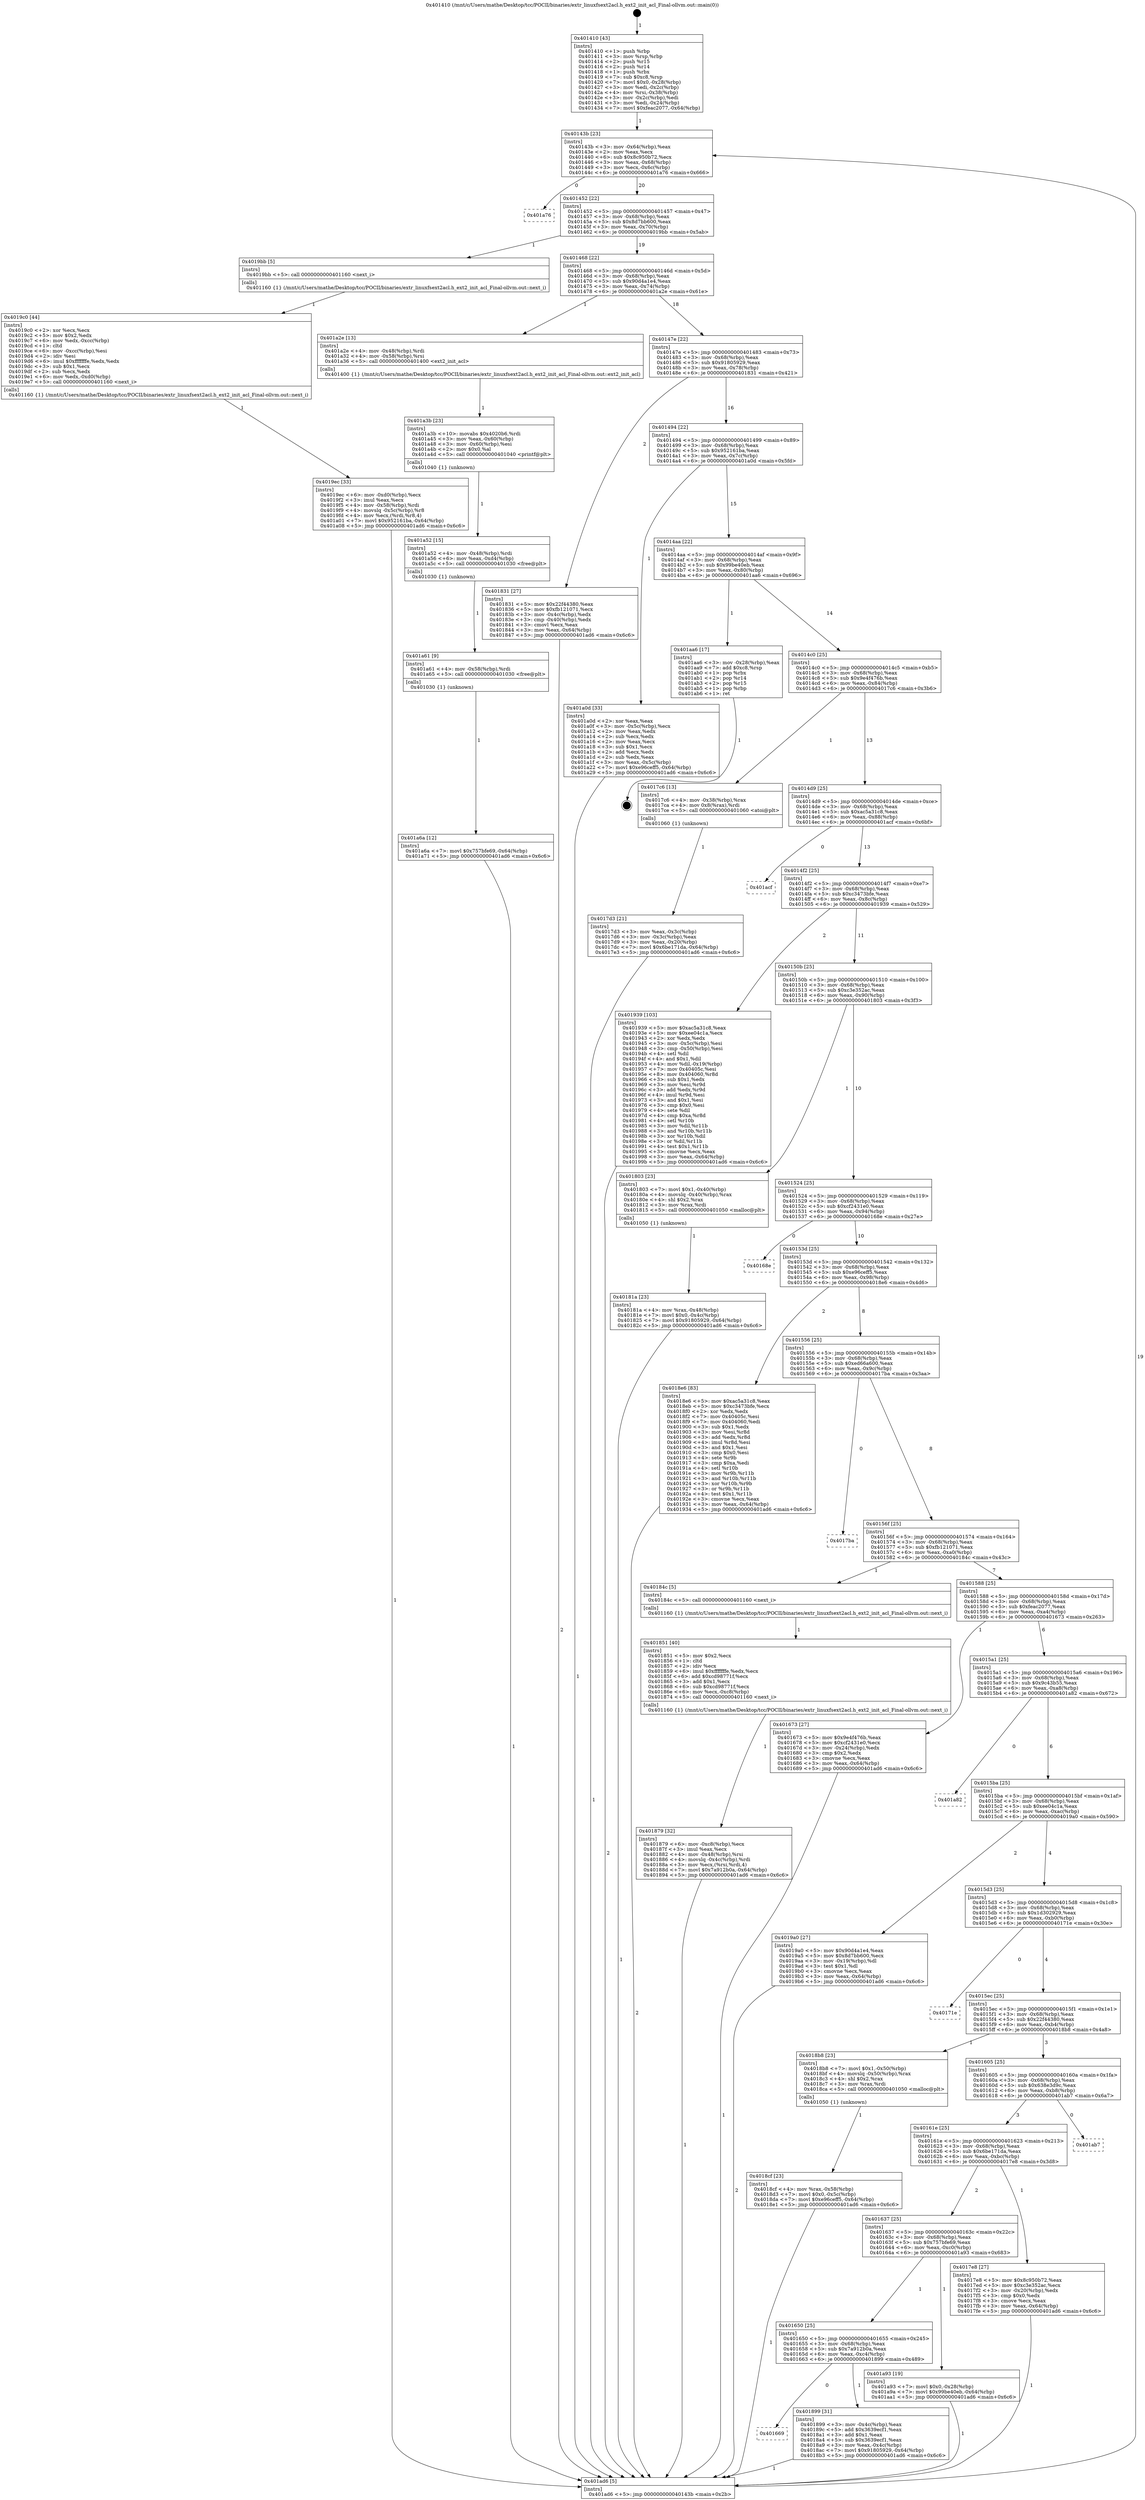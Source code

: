 digraph "0x401410" {
  label = "0x401410 (/mnt/c/Users/mathe/Desktop/tcc/POCII/binaries/extr_linuxfsext2acl.h_ext2_init_acl_Final-ollvm.out::main(0))"
  labelloc = "t"
  node[shape=record]

  Entry [label="",width=0.3,height=0.3,shape=circle,fillcolor=black,style=filled]
  "0x40143b" [label="{
     0x40143b [23]\l
     | [instrs]\l
     &nbsp;&nbsp;0x40143b \<+3\>: mov -0x64(%rbp),%eax\l
     &nbsp;&nbsp;0x40143e \<+2\>: mov %eax,%ecx\l
     &nbsp;&nbsp;0x401440 \<+6\>: sub $0x8c950b72,%ecx\l
     &nbsp;&nbsp;0x401446 \<+3\>: mov %eax,-0x68(%rbp)\l
     &nbsp;&nbsp;0x401449 \<+3\>: mov %ecx,-0x6c(%rbp)\l
     &nbsp;&nbsp;0x40144c \<+6\>: je 0000000000401a76 \<main+0x666\>\l
  }"]
  "0x401a76" [label="{
     0x401a76\l
  }", style=dashed]
  "0x401452" [label="{
     0x401452 [22]\l
     | [instrs]\l
     &nbsp;&nbsp;0x401452 \<+5\>: jmp 0000000000401457 \<main+0x47\>\l
     &nbsp;&nbsp;0x401457 \<+3\>: mov -0x68(%rbp),%eax\l
     &nbsp;&nbsp;0x40145a \<+5\>: sub $0x8d7bb600,%eax\l
     &nbsp;&nbsp;0x40145f \<+3\>: mov %eax,-0x70(%rbp)\l
     &nbsp;&nbsp;0x401462 \<+6\>: je 00000000004019bb \<main+0x5ab\>\l
  }"]
  Exit [label="",width=0.3,height=0.3,shape=circle,fillcolor=black,style=filled,peripheries=2]
  "0x4019bb" [label="{
     0x4019bb [5]\l
     | [instrs]\l
     &nbsp;&nbsp;0x4019bb \<+5\>: call 0000000000401160 \<next_i\>\l
     | [calls]\l
     &nbsp;&nbsp;0x401160 \{1\} (/mnt/c/Users/mathe/Desktop/tcc/POCII/binaries/extr_linuxfsext2acl.h_ext2_init_acl_Final-ollvm.out::next_i)\l
  }"]
  "0x401468" [label="{
     0x401468 [22]\l
     | [instrs]\l
     &nbsp;&nbsp;0x401468 \<+5\>: jmp 000000000040146d \<main+0x5d\>\l
     &nbsp;&nbsp;0x40146d \<+3\>: mov -0x68(%rbp),%eax\l
     &nbsp;&nbsp;0x401470 \<+5\>: sub $0x90d4a1e4,%eax\l
     &nbsp;&nbsp;0x401475 \<+3\>: mov %eax,-0x74(%rbp)\l
     &nbsp;&nbsp;0x401478 \<+6\>: je 0000000000401a2e \<main+0x61e\>\l
  }"]
  "0x401a6a" [label="{
     0x401a6a [12]\l
     | [instrs]\l
     &nbsp;&nbsp;0x401a6a \<+7\>: movl $0x757bfe69,-0x64(%rbp)\l
     &nbsp;&nbsp;0x401a71 \<+5\>: jmp 0000000000401ad6 \<main+0x6c6\>\l
  }"]
  "0x401a2e" [label="{
     0x401a2e [13]\l
     | [instrs]\l
     &nbsp;&nbsp;0x401a2e \<+4\>: mov -0x48(%rbp),%rdi\l
     &nbsp;&nbsp;0x401a32 \<+4\>: mov -0x58(%rbp),%rsi\l
     &nbsp;&nbsp;0x401a36 \<+5\>: call 0000000000401400 \<ext2_init_acl\>\l
     | [calls]\l
     &nbsp;&nbsp;0x401400 \{1\} (/mnt/c/Users/mathe/Desktop/tcc/POCII/binaries/extr_linuxfsext2acl.h_ext2_init_acl_Final-ollvm.out::ext2_init_acl)\l
  }"]
  "0x40147e" [label="{
     0x40147e [22]\l
     | [instrs]\l
     &nbsp;&nbsp;0x40147e \<+5\>: jmp 0000000000401483 \<main+0x73\>\l
     &nbsp;&nbsp;0x401483 \<+3\>: mov -0x68(%rbp),%eax\l
     &nbsp;&nbsp;0x401486 \<+5\>: sub $0x91805929,%eax\l
     &nbsp;&nbsp;0x40148b \<+3\>: mov %eax,-0x78(%rbp)\l
     &nbsp;&nbsp;0x40148e \<+6\>: je 0000000000401831 \<main+0x421\>\l
  }"]
  "0x401a61" [label="{
     0x401a61 [9]\l
     | [instrs]\l
     &nbsp;&nbsp;0x401a61 \<+4\>: mov -0x58(%rbp),%rdi\l
     &nbsp;&nbsp;0x401a65 \<+5\>: call 0000000000401030 \<free@plt\>\l
     | [calls]\l
     &nbsp;&nbsp;0x401030 \{1\} (unknown)\l
  }"]
  "0x401831" [label="{
     0x401831 [27]\l
     | [instrs]\l
     &nbsp;&nbsp;0x401831 \<+5\>: mov $0x22f44380,%eax\l
     &nbsp;&nbsp;0x401836 \<+5\>: mov $0xfb121071,%ecx\l
     &nbsp;&nbsp;0x40183b \<+3\>: mov -0x4c(%rbp),%edx\l
     &nbsp;&nbsp;0x40183e \<+3\>: cmp -0x40(%rbp),%edx\l
     &nbsp;&nbsp;0x401841 \<+3\>: cmovl %ecx,%eax\l
     &nbsp;&nbsp;0x401844 \<+3\>: mov %eax,-0x64(%rbp)\l
     &nbsp;&nbsp;0x401847 \<+5\>: jmp 0000000000401ad6 \<main+0x6c6\>\l
  }"]
  "0x401494" [label="{
     0x401494 [22]\l
     | [instrs]\l
     &nbsp;&nbsp;0x401494 \<+5\>: jmp 0000000000401499 \<main+0x89\>\l
     &nbsp;&nbsp;0x401499 \<+3\>: mov -0x68(%rbp),%eax\l
     &nbsp;&nbsp;0x40149c \<+5\>: sub $0x952161ba,%eax\l
     &nbsp;&nbsp;0x4014a1 \<+3\>: mov %eax,-0x7c(%rbp)\l
     &nbsp;&nbsp;0x4014a4 \<+6\>: je 0000000000401a0d \<main+0x5fd\>\l
  }"]
  "0x401a52" [label="{
     0x401a52 [15]\l
     | [instrs]\l
     &nbsp;&nbsp;0x401a52 \<+4\>: mov -0x48(%rbp),%rdi\l
     &nbsp;&nbsp;0x401a56 \<+6\>: mov %eax,-0xd4(%rbp)\l
     &nbsp;&nbsp;0x401a5c \<+5\>: call 0000000000401030 \<free@plt\>\l
     | [calls]\l
     &nbsp;&nbsp;0x401030 \{1\} (unknown)\l
  }"]
  "0x401a0d" [label="{
     0x401a0d [33]\l
     | [instrs]\l
     &nbsp;&nbsp;0x401a0d \<+2\>: xor %eax,%eax\l
     &nbsp;&nbsp;0x401a0f \<+3\>: mov -0x5c(%rbp),%ecx\l
     &nbsp;&nbsp;0x401a12 \<+2\>: mov %eax,%edx\l
     &nbsp;&nbsp;0x401a14 \<+2\>: sub %ecx,%edx\l
     &nbsp;&nbsp;0x401a16 \<+2\>: mov %eax,%ecx\l
     &nbsp;&nbsp;0x401a18 \<+3\>: sub $0x1,%ecx\l
     &nbsp;&nbsp;0x401a1b \<+2\>: add %ecx,%edx\l
     &nbsp;&nbsp;0x401a1d \<+2\>: sub %edx,%eax\l
     &nbsp;&nbsp;0x401a1f \<+3\>: mov %eax,-0x5c(%rbp)\l
     &nbsp;&nbsp;0x401a22 \<+7\>: movl $0xe96ceff5,-0x64(%rbp)\l
     &nbsp;&nbsp;0x401a29 \<+5\>: jmp 0000000000401ad6 \<main+0x6c6\>\l
  }"]
  "0x4014aa" [label="{
     0x4014aa [22]\l
     | [instrs]\l
     &nbsp;&nbsp;0x4014aa \<+5\>: jmp 00000000004014af \<main+0x9f\>\l
     &nbsp;&nbsp;0x4014af \<+3\>: mov -0x68(%rbp),%eax\l
     &nbsp;&nbsp;0x4014b2 \<+5\>: sub $0x99be40eb,%eax\l
     &nbsp;&nbsp;0x4014b7 \<+3\>: mov %eax,-0x80(%rbp)\l
     &nbsp;&nbsp;0x4014ba \<+6\>: je 0000000000401aa6 \<main+0x696\>\l
  }"]
  "0x401a3b" [label="{
     0x401a3b [23]\l
     | [instrs]\l
     &nbsp;&nbsp;0x401a3b \<+10\>: movabs $0x4020b6,%rdi\l
     &nbsp;&nbsp;0x401a45 \<+3\>: mov %eax,-0x60(%rbp)\l
     &nbsp;&nbsp;0x401a48 \<+3\>: mov -0x60(%rbp),%esi\l
     &nbsp;&nbsp;0x401a4b \<+2\>: mov $0x0,%al\l
     &nbsp;&nbsp;0x401a4d \<+5\>: call 0000000000401040 \<printf@plt\>\l
     | [calls]\l
     &nbsp;&nbsp;0x401040 \{1\} (unknown)\l
  }"]
  "0x401aa6" [label="{
     0x401aa6 [17]\l
     | [instrs]\l
     &nbsp;&nbsp;0x401aa6 \<+3\>: mov -0x28(%rbp),%eax\l
     &nbsp;&nbsp;0x401aa9 \<+7\>: add $0xc8,%rsp\l
     &nbsp;&nbsp;0x401ab0 \<+1\>: pop %rbx\l
     &nbsp;&nbsp;0x401ab1 \<+2\>: pop %r14\l
     &nbsp;&nbsp;0x401ab3 \<+2\>: pop %r15\l
     &nbsp;&nbsp;0x401ab5 \<+1\>: pop %rbp\l
     &nbsp;&nbsp;0x401ab6 \<+1\>: ret\l
  }"]
  "0x4014c0" [label="{
     0x4014c0 [25]\l
     | [instrs]\l
     &nbsp;&nbsp;0x4014c0 \<+5\>: jmp 00000000004014c5 \<main+0xb5\>\l
     &nbsp;&nbsp;0x4014c5 \<+3\>: mov -0x68(%rbp),%eax\l
     &nbsp;&nbsp;0x4014c8 \<+5\>: sub $0x9e4f476b,%eax\l
     &nbsp;&nbsp;0x4014cd \<+6\>: mov %eax,-0x84(%rbp)\l
     &nbsp;&nbsp;0x4014d3 \<+6\>: je 00000000004017c6 \<main+0x3b6\>\l
  }"]
  "0x4019ec" [label="{
     0x4019ec [33]\l
     | [instrs]\l
     &nbsp;&nbsp;0x4019ec \<+6\>: mov -0xd0(%rbp),%ecx\l
     &nbsp;&nbsp;0x4019f2 \<+3\>: imul %eax,%ecx\l
     &nbsp;&nbsp;0x4019f5 \<+4\>: mov -0x58(%rbp),%rdi\l
     &nbsp;&nbsp;0x4019f9 \<+4\>: movslq -0x5c(%rbp),%r8\l
     &nbsp;&nbsp;0x4019fd \<+4\>: mov %ecx,(%rdi,%r8,4)\l
     &nbsp;&nbsp;0x401a01 \<+7\>: movl $0x952161ba,-0x64(%rbp)\l
     &nbsp;&nbsp;0x401a08 \<+5\>: jmp 0000000000401ad6 \<main+0x6c6\>\l
  }"]
  "0x4017c6" [label="{
     0x4017c6 [13]\l
     | [instrs]\l
     &nbsp;&nbsp;0x4017c6 \<+4\>: mov -0x38(%rbp),%rax\l
     &nbsp;&nbsp;0x4017ca \<+4\>: mov 0x8(%rax),%rdi\l
     &nbsp;&nbsp;0x4017ce \<+5\>: call 0000000000401060 \<atoi@plt\>\l
     | [calls]\l
     &nbsp;&nbsp;0x401060 \{1\} (unknown)\l
  }"]
  "0x4014d9" [label="{
     0x4014d9 [25]\l
     | [instrs]\l
     &nbsp;&nbsp;0x4014d9 \<+5\>: jmp 00000000004014de \<main+0xce\>\l
     &nbsp;&nbsp;0x4014de \<+3\>: mov -0x68(%rbp),%eax\l
     &nbsp;&nbsp;0x4014e1 \<+5\>: sub $0xac5a31c8,%eax\l
     &nbsp;&nbsp;0x4014e6 \<+6\>: mov %eax,-0x88(%rbp)\l
     &nbsp;&nbsp;0x4014ec \<+6\>: je 0000000000401acf \<main+0x6bf\>\l
  }"]
  "0x4019c0" [label="{
     0x4019c0 [44]\l
     | [instrs]\l
     &nbsp;&nbsp;0x4019c0 \<+2\>: xor %ecx,%ecx\l
     &nbsp;&nbsp;0x4019c2 \<+5\>: mov $0x2,%edx\l
     &nbsp;&nbsp;0x4019c7 \<+6\>: mov %edx,-0xcc(%rbp)\l
     &nbsp;&nbsp;0x4019cd \<+1\>: cltd\l
     &nbsp;&nbsp;0x4019ce \<+6\>: mov -0xcc(%rbp),%esi\l
     &nbsp;&nbsp;0x4019d4 \<+2\>: idiv %esi\l
     &nbsp;&nbsp;0x4019d6 \<+6\>: imul $0xfffffffe,%edx,%edx\l
     &nbsp;&nbsp;0x4019dc \<+3\>: sub $0x1,%ecx\l
     &nbsp;&nbsp;0x4019df \<+2\>: sub %ecx,%edx\l
     &nbsp;&nbsp;0x4019e1 \<+6\>: mov %edx,-0xd0(%rbp)\l
     &nbsp;&nbsp;0x4019e7 \<+5\>: call 0000000000401160 \<next_i\>\l
     | [calls]\l
     &nbsp;&nbsp;0x401160 \{1\} (/mnt/c/Users/mathe/Desktop/tcc/POCII/binaries/extr_linuxfsext2acl.h_ext2_init_acl_Final-ollvm.out::next_i)\l
  }"]
  "0x401acf" [label="{
     0x401acf\l
  }", style=dashed]
  "0x4014f2" [label="{
     0x4014f2 [25]\l
     | [instrs]\l
     &nbsp;&nbsp;0x4014f2 \<+5\>: jmp 00000000004014f7 \<main+0xe7\>\l
     &nbsp;&nbsp;0x4014f7 \<+3\>: mov -0x68(%rbp),%eax\l
     &nbsp;&nbsp;0x4014fa \<+5\>: sub $0xc3473bfe,%eax\l
     &nbsp;&nbsp;0x4014ff \<+6\>: mov %eax,-0x8c(%rbp)\l
     &nbsp;&nbsp;0x401505 \<+6\>: je 0000000000401939 \<main+0x529\>\l
  }"]
  "0x4018cf" [label="{
     0x4018cf [23]\l
     | [instrs]\l
     &nbsp;&nbsp;0x4018cf \<+4\>: mov %rax,-0x58(%rbp)\l
     &nbsp;&nbsp;0x4018d3 \<+7\>: movl $0x0,-0x5c(%rbp)\l
     &nbsp;&nbsp;0x4018da \<+7\>: movl $0xe96ceff5,-0x64(%rbp)\l
     &nbsp;&nbsp;0x4018e1 \<+5\>: jmp 0000000000401ad6 \<main+0x6c6\>\l
  }"]
  "0x401939" [label="{
     0x401939 [103]\l
     | [instrs]\l
     &nbsp;&nbsp;0x401939 \<+5\>: mov $0xac5a31c8,%eax\l
     &nbsp;&nbsp;0x40193e \<+5\>: mov $0xee04c1a,%ecx\l
     &nbsp;&nbsp;0x401943 \<+2\>: xor %edx,%edx\l
     &nbsp;&nbsp;0x401945 \<+3\>: mov -0x5c(%rbp),%esi\l
     &nbsp;&nbsp;0x401948 \<+3\>: cmp -0x50(%rbp),%esi\l
     &nbsp;&nbsp;0x40194b \<+4\>: setl %dil\l
     &nbsp;&nbsp;0x40194f \<+4\>: and $0x1,%dil\l
     &nbsp;&nbsp;0x401953 \<+4\>: mov %dil,-0x19(%rbp)\l
     &nbsp;&nbsp;0x401957 \<+7\>: mov 0x40405c,%esi\l
     &nbsp;&nbsp;0x40195e \<+8\>: mov 0x404060,%r8d\l
     &nbsp;&nbsp;0x401966 \<+3\>: sub $0x1,%edx\l
     &nbsp;&nbsp;0x401969 \<+3\>: mov %esi,%r9d\l
     &nbsp;&nbsp;0x40196c \<+3\>: add %edx,%r9d\l
     &nbsp;&nbsp;0x40196f \<+4\>: imul %r9d,%esi\l
     &nbsp;&nbsp;0x401973 \<+3\>: and $0x1,%esi\l
     &nbsp;&nbsp;0x401976 \<+3\>: cmp $0x0,%esi\l
     &nbsp;&nbsp;0x401979 \<+4\>: sete %dil\l
     &nbsp;&nbsp;0x40197d \<+4\>: cmp $0xa,%r8d\l
     &nbsp;&nbsp;0x401981 \<+4\>: setl %r10b\l
     &nbsp;&nbsp;0x401985 \<+3\>: mov %dil,%r11b\l
     &nbsp;&nbsp;0x401988 \<+3\>: and %r10b,%r11b\l
     &nbsp;&nbsp;0x40198b \<+3\>: xor %r10b,%dil\l
     &nbsp;&nbsp;0x40198e \<+3\>: or %dil,%r11b\l
     &nbsp;&nbsp;0x401991 \<+4\>: test $0x1,%r11b\l
     &nbsp;&nbsp;0x401995 \<+3\>: cmovne %ecx,%eax\l
     &nbsp;&nbsp;0x401998 \<+3\>: mov %eax,-0x64(%rbp)\l
     &nbsp;&nbsp;0x40199b \<+5\>: jmp 0000000000401ad6 \<main+0x6c6\>\l
  }"]
  "0x40150b" [label="{
     0x40150b [25]\l
     | [instrs]\l
     &nbsp;&nbsp;0x40150b \<+5\>: jmp 0000000000401510 \<main+0x100\>\l
     &nbsp;&nbsp;0x401510 \<+3\>: mov -0x68(%rbp),%eax\l
     &nbsp;&nbsp;0x401513 \<+5\>: sub $0xc3e352ac,%eax\l
     &nbsp;&nbsp;0x401518 \<+6\>: mov %eax,-0x90(%rbp)\l
     &nbsp;&nbsp;0x40151e \<+6\>: je 0000000000401803 \<main+0x3f3\>\l
  }"]
  "0x401669" [label="{
     0x401669\l
  }", style=dashed]
  "0x401803" [label="{
     0x401803 [23]\l
     | [instrs]\l
     &nbsp;&nbsp;0x401803 \<+7\>: movl $0x1,-0x40(%rbp)\l
     &nbsp;&nbsp;0x40180a \<+4\>: movslq -0x40(%rbp),%rax\l
     &nbsp;&nbsp;0x40180e \<+4\>: shl $0x2,%rax\l
     &nbsp;&nbsp;0x401812 \<+3\>: mov %rax,%rdi\l
     &nbsp;&nbsp;0x401815 \<+5\>: call 0000000000401050 \<malloc@plt\>\l
     | [calls]\l
     &nbsp;&nbsp;0x401050 \{1\} (unknown)\l
  }"]
  "0x401524" [label="{
     0x401524 [25]\l
     | [instrs]\l
     &nbsp;&nbsp;0x401524 \<+5\>: jmp 0000000000401529 \<main+0x119\>\l
     &nbsp;&nbsp;0x401529 \<+3\>: mov -0x68(%rbp),%eax\l
     &nbsp;&nbsp;0x40152c \<+5\>: sub $0xcf2431e0,%eax\l
     &nbsp;&nbsp;0x401531 \<+6\>: mov %eax,-0x94(%rbp)\l
     &nbsp;&nbsp;0x401537 \<+6\>: je 000000000040168e \<main+0x27e\>\l
  }"]
  "0x401899" [label="{
     0x401899 [31]\l
     | [instrs]\l
     &nbsp;&nbsp;0x401899 \<+3\>: mov -0x4c(%rbp),%eax\l
     &nbsp;&nbsp;0x40189c \<+5\>: add $0x3639ecf1,%eax\l
     &nbsp;&nbsp;0x4018a1 \<+3\>: add $0x1,%eax\l
     &nbsp;&nbsp;0x4018a4 \<+5\>: sub $0x3639ecf1,%eax\l
     &nbsp;&nbsp;0x4018a9 \<+3\>: mov %eax,-0x4c(%rbp)\l
     &nbsp;&nbsp;0x4018ac \<+7\>: movl $0x91805929,-0x64(%rbp)\l
     &nbsp;&nbsp;0x4018b3 \<+5\>: jmp 0000000000401ad6 \<main+0x6c6\>\l
  }"]
  "0x40168e" [label="{
     0x40168e\l
  }", style=dashed]
  "0x40153d" [label="{
     0x40153d [25]\l
     | [instrs]\l
     &nbsp;&nbsp;0x40153d \<+5\>: jmp 0000000000401542 \<main+0x132\>\l
     &nbsp;&nbsp;0x401542 \<+3\>: mov -0x68(%rbp),%eax\l
     &nbsp;&nbsp;0x401545 \<+5\>: sub $0xe96ceff5,%eax\l
     &nbsp;&nbsp;0x40154a \<+6\>: mov %eax,-0x98(%rbp)\l
     &nbsp;&nbsp;0x401550 \<+6\>: je 00000000004018e6 \<main+0x4d6\>\l
  }"]
  "0x401650" [label="{
     0x401650 [25]\l
     | [instrs]\l
     &nbsp;&nbsp;0x401650 \<+5\>: jmp 0000000000401655 \<main+0x245\>\l
     &nbsp;&nbsp;0x401655 \<+3\>: mov -0x68(%rbp),%eax\l
     &nbsp;&nbsp;0x401658 \<+5\>: sub $0x7a912b0a,%eax\l
     &nbsp;&nbsp;0x40165d \<+6\>: mov %eax,-0xc4(%rbp)\l
     &nbsp;&nbsp;0x401663 \<+6\>: je 0000000000401899 \<main+0x489\>\l
  }"]
  "0x4018e6" [label="{
     0x4018e6 [83]\l
     | [instrs]\l
     &nbsp;&nbsp;0x4018e6 \<+5\>: mov $0xac5a31c8,%eax\l
     &nbsp;&nbsp;0x4018eb \<+5\>: mov $0xc3473bfe,%ecx\l
     &nbsp;&nbsp;0x4018f0 \<+2\>: xor %edx,%edx\l
     &nbsp;&nbsp;0x4018f2 \<+7\>: mov 0x40405c,%esi\l
     &nbsp;&nbsp;0x4018f9 \<+7\>: mov 0x404060,%edi\l
     &nbsp;&nbsp;0x401900 \<+3\>: sub $0x1,%edx\l
     &nbsp;&nbsp;0x401903 \<+3\>: mov %esi,%r8d\l
     &nbsp;&nbsp;0x401906 \<+3\>: add %edx,%r8d\l
     &nbsp;&nbsp;0x401909 \<+4\>: imul %r8d,%esi\l
     &nbsp;&nbsp;0x40190d \<+3\>: and $0x1,%esi\l
     &nbsp;&nbsp;0x401910 \<+3\>: cmp $0x0,%esi\l
     &nbsp;&nbsp;0x401913 \<+4\>: sete %r9b\l
     &nbsp;&nbsp;0x401917 \<+3\>: cmp $0xa,%edi\l
     &nbsp;&nbsp;0x40191a \<+4\>: setl %r10b\l
     &nbsp;&nbsp;0x40191e \<+3\>: mov %r9b,%r11b\l
     &nbsp;&nbsp;0x401921 \<+3\>: and %r10b,%r11b\l
     &nbsp;&nbsp;0x401924 \<+3\>: xor %r10b,%r9b\l
     &nbsp;&nbsp;0x401927 \<+3\>: or %r9b,%r11b\l
     &nbsp;&nbsp;0x40192a \<+4\>: test $0x1,%r11b\l
     &nbsp;&nbsp;0x40192e \<+3\>: cmovne %ecx,%eax\l
     &nbsp;&nbsp;0x401931 \<+3\>: mov %eax,-0x64(%rbp)\l
     &nbsp;&nbsp;0x401934 \<+5\>: jmp 0000000000401ad6 \<main+0x6c6\>\l
  }"]
  "0x401556" [label="{
     0x401556 [25]\l
     | [instrs]\l
     &nbsp;&nbsp;0x401556 \<+5\>: jmp 000000000040155b \<main+0x14b\>\l
     &nbsp;&nbsp;0x40155b \<+3\>: mov -0x68(%rbp),%eax\l
     &nbsp;&nbsp;0x40155e \<+5\>: sub $0xed66a600,%eax\l
     &nbsp;&nbsp;0x401563 \<+6\>: mov %eax,-0x9c(%rbp)\l
     &nbsp;&nbsp;0x401569 \<+6\>: je 00000000004017ba \<main+0x3aa\>\l
  }"]
  "0x401a93" [label="{
     0x401a93 [19]\l
     | [instrs]\l
     &nbsp;&nbsp;0x401a93 \<+7\>: movl $0x0,-0x28(%rbp)\l
     &nbsp;&nbsp;0x401a9a \<+7\>: movl $0x99be40eb,-0x64(%rbp)\l
     &nbsp;&nbsp;0x401aa1 \<+5\>: jmp 0000000000401ad6 \<main+0x6c6\>\l
  }"]
  "0x4017ba" [label="{
     0x4017ba\l
  }", style=dashed]
  "0x40156f" [label="{
     0x40156f [25]\l
     | [instrs]\l
     &nbsp;&nbsp;0x40156f \<+5\>: jmp 0000000000401574 \<main+0x164\>\l
     &nbsp;&nbsp;0x401574 \<+3\>: mov -0x68(%rbp),%eax\l
     &nbsp;&nbsp;0x401577 \<+5\>: sub $0xfb121071,%eax\l
     &nbsp;&nbsp;0x40157c \<+6\>: mov %eax,-0xa0(%rbp)\l
     &nbsp;&nbsp;0x401582 \<+6\>: je 000000000040184c \<main+0x43c\>\l
  }"]
  "0x401879" [label="{
     0x401879 [32]\l
     | [instrs]\l
     &nbsp;&nbsp;0x401879 \<+6\>: mov -0xc8(%rbp),%ecx\l
     &nbsp;&nbsp;0x40187f \<+3\>: imul %eax,%ecx\l
     &nbsp;&nbsp;0x401882 \<+4\>: mov -0x48(%rbp),%rsi\l
     &nbsp;&nbsp;0x401886 \<+4\>: movslq -0x4c(%rbp),%rdi\l
     &nbsp;&nbsp;0x40188a \<+3\>: mov %ecx,(%rsi,%rdi,4)\l
     &nbsp;&nbsp;0x40188d \<+7\>: movl $0x7a912b0a,-0x64(%rbp)\l
     &nbsp;&nbsp;0x401894 \<+5\>: jmp 0000000000401ad6 \<main+0x6c6\>\l
  }"]
  "0x40184c" [label="{
     0x40184c [5]\l
     | [instrs]\l
     &nbsp;&nbsp;0x40184c \<+5\>: call 0000000000401160 \<next_i\>\l
     | [calls]\l
     &nbsp;&nbsp;0x401160 \{1\} (/mnt/c/Users/mathe/Desktop/tcc/POCII/binaries/extr_linuxfsext2acl.h_ext2_init_acl_Final-ollvm.out::next_i)\l
  }"]
  "0x401588" [label="{
     0x401588 [25]\l
     | [instrs]\l
     &nbsp;&nbsp;0x401588 \<+5\>: jmp 000000000040158d \<main+0x17d\>\l
     &nbsp;&nbsp;0x40158d \<+3\>: mov -0x68(%rbp),%eax\l
     &nbsp;&nbsp;0x401590 \<+5\>: sub $0xfeac2077,%eax\l
     &nbsp;&nbsp;0x401595 \<+6\>: mov %eax,-0xa4(%rbp)\l
     &nbsp;&nbsp;0x40159b \<+6\>: je 0000000000401673 \<main+0x263\>\l
  }"]
  "0x401851" [label="{
     0x401851 [40]\l
     | [instrs]\l
     &nbsp;&nbsp;0x401851 \<+5\>: mov $0x2,%ecx\l
     &nbsp;&nbsp;0x401856 \<+1\>: cltd\l
     &nbsp;&nbsp;0x401857 \<+2\>: idiv %ecx\l
     &nbsp;&nbsp;0x401859 \<+6\>: imul $0xfffffffe,%edx,%ecx\l
     &nbsp;&nbsp;0x40185f \<+6\>: add $0xcd98771f,%ecx\l
     &nbsp;&nbsp;0x401865 \<+3\>: add $0x1,%ecx\l
     &nbsp;&nbsp;0x401868 \<+6\>: sub $0xcd98771f,%ecx\l
     &nbsp;&nbsp;0x40186e \<+6\>: mov %ecx,-0xc8(%rbp)\l
     &nbsp;&nbsp;0x401874 \<+5\>: call 0000000000401160 \<next_i\>\l
     | [calls]\l
     &nbsp;&nbsp;0x401160 \{1\} (/mnt/c/Users/mathe/Desktop/tcc/POCII/binaries/extr_linuxfsext2acl.h_ext2_init_acl_Final-ollvm.out::next_i)\l
  }"]
  "0x401673" [label="{
     0x401673 [27]\l
     | [instrs]\l
     &nbsp;&nbsp;0x401673 \<+5\>: mov $0x9e4f476b,%eax\l
     &nbsp;&nbsp;0x401678 \<+5\>: mov $0xcf2431e0,%ecx\l
     &nbsp;&nbsp;0x40167d \<+3\>: mov -0x24(%rbp),%edx\l
     &nbsp;&nbsp;0x401680 \<+3\>: cmp $0x2,%edx\l
     &nbsp;&nbsp;0x401683 \<+3\>: cmovne %ecx,%eax\l
     &nbsp;&nbsp;0x401686 \<+3\>: mov %eax,-0x64(%rbp)\l
     &nbsp;&nbsp;0x401689 \<+5\>: jmp 0000000000401ad6 \<main+0x6c6\>\l
  }"]
  "0x4015a1" [label="{
     0x4015a1 [25]\l
     | [instrs]\l
     &nbsp;&nbsp;0x4015a1 \<+5\>: jmp 00000000004015a6 \<main+0x196\>\l
     &nbsp;&nbsp;0x4015a6 \<+3\>: mov -0x68(%rbp),%eax\l
     &nbsp;&nbsp;0x4015a9 \<+5\>: sub $0x9c43b55,%eax\l
     &nbsp;&nbsp;0x4015ae \<+6\>: mov %eax,-0xa8(%rbp)\l
     &nbsp;&nbsp;0x4015b4 \<+6\>: je 0000000000401a82 \<main+0x672\>\l
  }"]
  "0x401ad6" [label="{
     0x401ad6 [5]\l
     | [instrs]\l
     &nbsp;&nbsp;0x401ad6 \<+5\>: jmp 000000000040143b \<main+0x2b\>\l
  }"]
  "0x401410" [label="{
     0x401410 [43]\l
     | [instrs]\l
     &nbsp;&nbsp;0x401410 \<+1\>: push %rbp\l
     &nbsp;&nbsp;0x401411 \<+3\>: mov %rsp,%rbp\l
     &nbsp;&nbsp;0x401414 \<+2\>: push %r15\l
     &nbsp;&nbsp;0x401416 \<+2\>: push %r14\l
     &nbsp;&nbsp;0x401418 \<+1\>: push %rbx\l
     &nbsp;&nbsp;0x401419 \<+7\>: sub $0xc8,%rsp\l
     &nbsp;&nbsp;0x401420 \<+7\>: movl $0x0,-0x28(%rbp)\l
     &nbsp;&nbsp;0x401427 \<+3\>: mov %edi,-0x2c(%rbp)\l
     &nbsp;&nbsp;0x40142a \<+4\>: mov %rsi,-0x38(%rbp)\l
     &nbsp;&nbsp;0x40142e \<+3\>: mov -0x2c(%rbp),%edi\l
     &nbsp;&nbsp;0x401431 \<+3\>: mov %edi,-0x24(%rbp)\l
     &nbsp;&nbsp;0x401434 \<+7\>: movl $0xfeac2077,-0x64(%rbp)\l
  }"]
  "0x4017d3" [label="{
     0x4017d3 [21]\l
     | [instrs]\l
     &nbsp;&nbsp;0x4017d3 \<+3\>: mov %eax,-0x3c(%rbp)\l
     &nbsp;&nbsp;0x4017d6 \<+3\>: mov -0x3c(%rbp),%eax\l
     &nbsp;&nbsp;0x4017d9 \<+3\>: mov %eax,-0x20(%rbp)\l
     &nbsp;&nbsp;0x4017dc \<+7\>: movl $0x6be171da,-0x64(%rbp)\l
     &nbsp;&nbsp;0x4017e3 \<+5\>: jmp 0000000000401ad6 \<main+0x6c6\>\l
  }"]
  "0x40181a" [label="{
     0x40181a [23]\l
     | [instrs]\l
     &nbsp;&nbsp;0x40181a \<+4\>: mov %rax,-0x48(%rbp)\l
     &nbsp;&nbsp;0x40181e \<+7\>: movl $0x0,-0x4c(%rbp)\l
     &nbsp;&nbsp;0x401825 \<+7\>: movl $0x91805929,-0x64(%rbp)\l
     &nbsp;&nbsp;0x40182c \<+5\>: jmp 0000000000401ad6 \<main+0x6c6\>\l
  }"]
  "0x401a82" [label="{
     0x401a82\l
  }", style=dashed]
  "0x4015ba" [label="{
     0x4015ba [25]\l
     | [instrs]\l
     &nbsp;&nbsp;0x4015ba \<+5\>: jmp 00000000004015bf \<main+0x1af\>\l
     &nbsp;&nbsp;0x4015bf \<+3\>: mov -0x68(%rbp),%eax\l
     &nbsp;&nbsp;0x4015c2 \<+5\>: sub $0xee04c1a,%eax\l
     &nbsp;&nbsp;0x4015c7 \<+6\>: mov %eax,-0xac(%rbp)\l
     &nbsp;&nbsp;0x4015cd \<+6\>: je 00000000004019a0 \<main+0x590\>\l
  }"]
  "0x401637" [label="{
     0x401637 [25]\l
     | [instrs]\l
     &nbsp;&nbsp;0x401637 \<+5\>: jmp 000000000040163c \<main+0x22c\>\l
     &nbsp;&nbsp;0x40163c \<+3\>: mov -0x68(%rbp),%eax\l
     &nbsp;&nbsp;0x40163f \<+5\>: sub $0x757bfe69,%eax\l
     &nbsp;&nbsp;0x401644 \<+6\>: mov %eax,-0xc0(%rbp)\l
     &nbsp;&nbsp;0x40164a \<+6\>: je 0000000000401a93 \<main+0x683\>\l
  }"]
  "0x4019a0" [label="{
     0x4019a0 [27]\l
     | [instrs]\l
     &nbsp;&nbsp;0x4019a0 \<+5\>: mov $0x90d4a1e4,%eax\l
     &nbsp;&nbsp;0x4019a5 \<+5\>: mov $0x8d7bb600,%ecx\l
     &nbsp;&nbsp;0x4019aa \<+3\>: mov -0x19(%rbp),%dl\l
     &nbsp;&nbsp;0x4019ad \<+3\>: test $0x1,%dl\l
     &nbsp;&nbsp;0x4019b0 \<+3\>: cmovne %ecx,%eax\l
     &nbsp;&nbsp;0x4019b3 \<+3\>: mov %eax,-0x64(%rbp)\l
     &nbsp;&nbsp;0x4019b6 \<+5\>: jmp 0000000000401ad6 \<main+0x6c6\>\l
  }"]
  "0x4015d3" [label="{
     0x4015d3 [25]\l
     | [instrs]\l
     &nbsp;&nbsp;0x4015d3 \<+5\>: jmp 00000000004015d8 \<main+0x1c8\>\l
     &nbsp;&nbsp;0x4015d8 \<+3\>: mov -0x68(%rbp),%eax\l
     &nbsp;&nbsp;0x4015db \<+5\>: sub $0x1d302929,%eax\l
     &nbsp;&nbsp;0x4015e0 \<+6\>: mov %eax,-0xb0(%rbp)\l
     &nbsp;&nbsp;0x4015e6 \<+6\>: je 000000000040171e \<main+0x30e\>\l
  }"]
  "0x4017e8" [label="{
     0x4017e8 [27]\l
     | [instrs]\l
     &nbsp;&nbsp;0x4017e8 \<+5\>: mov $0x8c950b72,%eax\l
     &nbsp;&nbsp;0x4017ed \<+5\>: mov $0xc3e352ac,%ecx\l
     &nbsp;&nbsp;0x4017f2 \<+3\>: mov -0x20(%rbp),%edx\l
     &nbsp;&nbsp;0x4017f5 \<+3\>: cmp $0x0,%edx\l
     &nbsp;&nbsp;0x4017f8 \<+3\>: cmove %ecx,%eax\l
     &nbsp;&nbsp;0x4017fb \<+3\>: mov %eax,-0x64(%rbp)\l
     &nbsp;&nbsp;0x4017fe \<+5\>: jmp 0000000000401ad6 \<main+0x6c6\>\l
  }"]
  "0x40171e" [label="{
     0x40171e\l
  }", style=dashed]
  "0x4015ec" [label="{
     0x4015ec [25]\l
     | [instrs]\l
     &nbsp;&nbsp;0x4015ec \<+5\>: jmp 00000000004015f1 \<main+0x1e1\>\l
     &nbsp;&nbsp;0x4015f1 \<+3\>: mov -0x68(%rbp),%eax\l
     &nbsp;&nbsp;0x4015f4 \<+5\>: sub $0x22f44380,%eax\l
     &nbsp;&nbsp;0x4015f9 \<+6\>: mov %eax,-0xb4(%rbp)\l
     &nbsp;&nbsp;0x4015ff \<+6\>: je 00000000004018b8 \<main+0x4a8\>\l
  }"]
  "0x40161e" [label="{
     0x40161e [25]\l
     | [instrs]\l
     &nbsp;&nbsp;0x40161e \<+5\>: jmp 0000000000401623 \<main+0x213\>\l
     &nbsp;&nbsp;0x401623 \<+3\>: mov -0x68(%rbp),%eax\l
     &nbsp;&nbsp;0x401626 \<+5\>: sub $0x6be171da,%eax\l
     &nbsp;&nbsp;0x40162b \<+6\>: mov %eax,-0xbc(%rbp)\l
     &nbsp;&nbsp;0x401631 \<+6\>: je 00000000004017e8 \<main+0x3d8\>\l
  }"]
  "0x4018b8" [label="{
     0x4018b8 [23]\l
     | [instrs]\l
     &nbsp;&nbsp;0x4018b8 \<+7\>: movl $0x1,-0x50(%rbp)\l
     &nbsp;&nbsp;0x4018bf \<+4\>: movslq -0x50(%rbp),%rax\l
     &nbsp;&nbsp;0x4018c3 \<+4\>: shl $0x2,%rax\l
     &nbsp;&nbsp;0x4018c7 \<+3\>: mov %rax,%rdi\l
     &nbsp;&nbsp;0x4018ca \<+5\>: call 0000000000401050 \<malloc@plt\>\l
     | [calls]\l
     &nbsp;&nbsp;0x401050 \{1\} (unknown)\l
  }"]
  "0x401605" [label="{
     0x401605 [25]\l
     | [instrs]\l
     &nbsp;&nbsp;0x401605 \<+5\>: jmp 000000000040160a \<main+0x1fa\>\l
     &nbsp;&nbsp;0x40160a \<+3\>: mov -0x68(%rbp),%eax\l
     &nbsp;&nbsp;0x40160d \<+5\>: sub $0x638e3d9c,%eax\l
     &nbsp;&nbsp;0x401612 \<+6\>: mov %eax,-0xb8(%rbp)\l
     &nbsp;&nbsp;0x401618 \<+6\>: je 0000000000401ab7 \<main+0x6a7\>\l
  }"]
  "0x401ab7" [label="{
     0x401ab7\l
  }", style=dashed]
  Entry -> "0x401410" [label=" 1"]
  "0x40143b" -> "0x401a76" [label=" 0"]
  "0x40143b" -> "0x401452" [label=" 20"]
  "0x401aa6" -> Exit [label=" 1"]
  "0x401452" -> "0x4019bb" [label=" 1"]
  "0x401452" -> "0x401468" [label=" 19"]
  "0x401a93" -> "0x401ad6" [label=" 1"]
  "0x401468" -> "0x401a2e" [label=" 1"]
  "0x401468" -> "0x40147e" [label=" 18"]
  "0x401a6a" -> "0x401ad6" [label=" 1"]
  "0x40147e" -> "0x401831" [label=" 2"]
  "0x40147e" -> "0x401494" [label=" 16"]
  "0x401a61" -> "0x401a6a" [label=" 1"]
  "0x401494" -> "0x401a0d" [label=" 1"]
  "0x401494" -> "0x4014aa" [label=" 15"]
  "0x401a52" -> "0x401a61" [label=" 1"]
  "0x4014aa" -> "0x401aa6" [label=" 1"]
  "0x4014aa" -> "0x4014c0" [label=" 14"]
  "0x401a3b" -> "0x401a52" [label=" 1"]
  "0x4014c0" -> "0x4017c6" [label=" 1"]
  "0x4014c0" -> "0x4014d9" [label=" 13"]
  "0x401a2e" -> "0x401a3b" [label=" 1"]
  "0x4014d9" -> "0x401acf" [label=" 0"]
  "0x4014d9" -> "0x4014f2" [label=" 13"]
  "0x401a0d" -> "0x401ad6" [label=" 1"]
  "0x4014f2" -> "0x401939" [label=" 2"]
  "0x4014f2" -> "0x40150b" [label=" 11"]
  "0x4019ec" -> "0x401ad6" [label=" 1"]
  "0x40150b" -> "0x401803" [label=" 1"]
  "0x40150b" -> "0x401524" [label=" 10"]
  "0x4019c0" -> "0x4019ec" [label=" 1"]
  "0x401524" -> "0x40168e" [label=" 0"]
  "0x401524" -> "0x40153d" [label=" 10"]
  "0x4019bb" -> "0x4019c0" [label=" 1"]
  "0x40153d" -> "0x4018e6" [label=" 2"]
  "0x40153d" -> "0x401556" [label=" 8"]
  "0x401939" -> "0x401ad6" [label=" 2"]
  "0x401556" -> "0x4017ba" [label=" 0"]
  "0x401556" -> "0x40156f" [label=" 8"]
  "0x4018e6" -> "0x401ad6" [label=" 2"]
  "0x40156f" -> "0x40184c" [label=" 1"]
  "0x40156f" -> "0x401588" [label=" 7"]
  "0x4018b8" -> "0x4018cf" [label=" 1"]
  "0x401588" -> "0x401673" [label=" 1"]
  "0x401588" -> "0x4015a1" [label=" 6"]
  "0x401673" -> "0x401ad6" [label=" 1"]
  "0x401410" -> "0x40143b" [label=" 1"]
  "0x401ad6" -> "0x40143b" [label=" 19"]
  "0x4017c6" -> "0x4017d3" [label=" 1"]
  "0x4017d3" -> "0x401ad6" [label=" 1"]
  "0x401899" -> "0x401ad6" [label=" 1"]
  "0x4015a1" -> "0x401a82" [label=" 0"]
  "0x4015a1" -> "0x4015ba" [label=" 6"]
  "0x401650" -> "0x401669" [label=" 0"]
  "0x4015ba" -> "0x4019a0" [label=" 2"]
  "0x4015ba" -> "0x4015d3" [label=" 4"]
  "0x401650" -> "0x401899" [label=" 1"]
  "0x4015d3" -> "0x40171e" [label=" 0"]
  "0x4015d3" -> "0x4015ec" [label=" 4"]
  "0x4019a0" -> "0x401ad6" [label=" 2"]
  "0x4015ec" -> "0x4018b8" [label=" 1"]
  "0x4015ec" -> "0x401605" [label=" 3"]
  "0x401637" -> "0x401a93" [label=" 1"]
  "0x401605" -> "0x401ab7" [label=" 0"]
  "0x401605" -> "0x40161e" [label=" 3"]
  "0x401637" -> "0x401650" [label=" 1"]
  "0x40161e" -> "0x4017e8" [label=" 1"]
  "0x40161e" -> "0x401637" [label=" 2"]
  "0x4017e8" -> "0x401ad6" [label=" 1"]
  "0x401803" -> "0x40181a" [label=" 1"]
  "0x40181a" -> "0x401ad6" [label=" 1"]
  "0x401831" -> "0x401ad6" [label=" 2"]
  "0x40184c" -> "0x401851" [label=" 1"]
  "0x401851" -> "0x401879" [label=" 1"]
  "0x401879" -> "0x401ad6" [label=" 1"]
  "0x4018cf" -> "0x401ad6" [label=" 1"]
}
